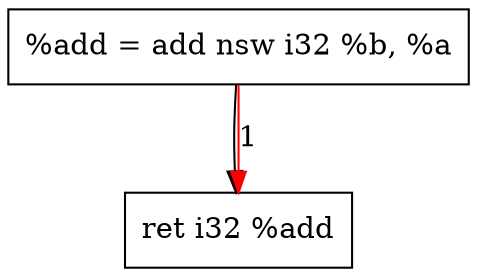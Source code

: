 digraph "CDFG for'func' function" {
	Node0x5624a438b450[shape=record, label="  %add = add nsw i32 %b, %a"]
	Node0x5624a438b3d8[shape=record, label="  ret i32 %add"]
	Node0x5624a438b450 -> Node0x5624a438b3d8
edge [color=red]
	Node0x5624a438b450 -> Node0x5624a438b3d8[label="1"]
}
